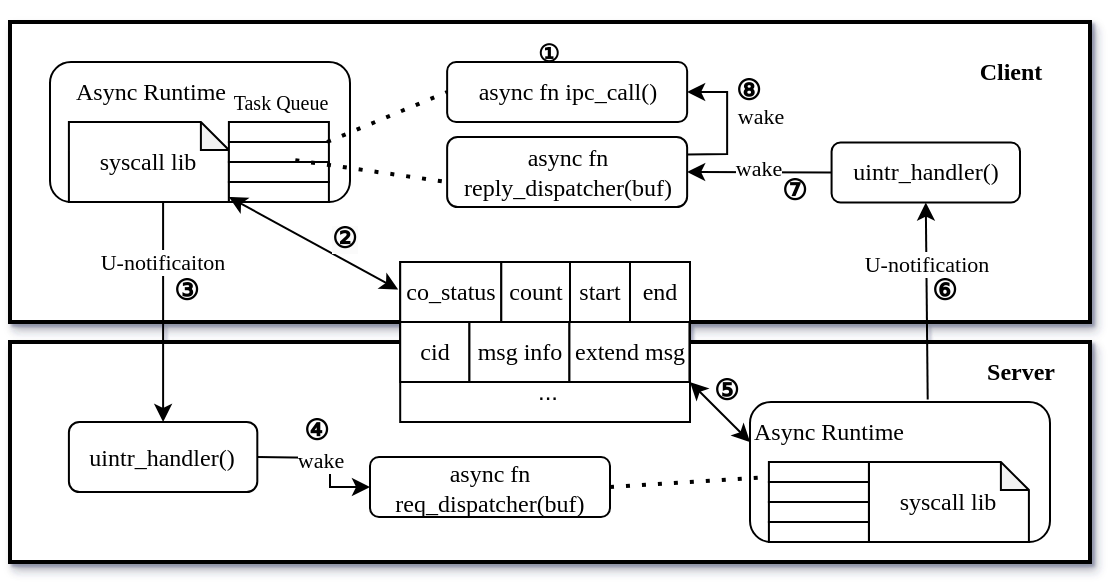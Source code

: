 <mxfile version="26.0.16">
  <diagram name="第 1 页" id="HJdR2ewPqc4SO0az2n2Y">
    <mxGraphModel dx="781" dy="-3665" grid="1" gridSize="10" guides="1" tooltips="1" connect="1" arrows="1" fold="1" page="1" pageScale="1" pageWidth="1169" pageHeight="827" background="#ffffff" math="0" shadow="1">
      <root>
        <mxCell id="0" />
        <mxCell id="1" parent="0" />
        <mxCell id="B-JMvFTmKCqjfrojI3Oj-154" value="" style="rounded=0;whiteSpace=wrap;html=1;strokeWidth=2;container=0;shadow=1;" parent="1" vertex="1">
          <mxGeometry x="40" y="4530" width="540" height="150" as="geometry" />
        </mxCell>
        <mxCell id="B-JMvFTmKCqjfrojI3Oj-155" value="&lt;font face=&quot;Times New Roman&quot;&gt;&lt;b&gt;Client&lt;/b&gt;&lt;/font&gt;" style="text;html=1;align=center;verticalAlign=middle;resizable=0;points=[];autosize=1;strokeColor=none;fillColor=none;" parent="1" vertex="1">
          <mxGeometry x="515" y="4540.25" width="50" height="30" as="geometry" />
        </mxCell>
        <mxCell id="B-JMvFTmKCqjfrojI3Oj-156" value="" style="rounded=0;whiteSpace=wrap;html=1;strokeWidth=2;container=0;shadow=1;" parent="1" vertex="1">
          <mxGeometry x="40" y="4690" width="540" height="110" as="geometry" />
        </mxCell>
        <mxCell id="B-JMvFTmKCqjfrojI3Oj-157" value="&lt;font face=&quot;Times New Roman&quot;&gt;&lt;b&gt;Server&lt;/b&gt;&lt;/font&gt;" style="text;html=1;align=center;verticalAlign=middle;resizable=0;points=[];autosize=1;strokeColor=none;fillColor=none;" parent="1" vertex="1">
          <mxGeometry x="515" y="4690" width="60" height="30" as="geometry" />
        </mxCell>
        <mxCell id="B-JMvFTmKCqjfrojI3Oj-160" value="&lt;font face=&quot;Times New Roman&quot;&gt;async fn ipc_call()&lt;/font&gt;" style="rounded=1;whiteSpace=wrap;html=1;" parent="1" vertex="1">
          <mxGeometry x="258.57" y="4550" width="120" height="30" as="geometry" />
        </mxCell>
        <mxCell id="B-JMvFTmKCqjfrojI3Oj-161" value="" style="rounded=1;whiteSpace=wrap;html=1;" parent="1" vertex="1">
          <mxGeometry x="60.0" y="4550" width="150" height="70" as="geometry" />
        </mxCell>
        <mxCell id="B-JMvFTmKCqjfrojI3Oj-162" value="&lt;font face=&quot;Times New Roman&quot;&gt;async fn reply_dispatcher(buf)&lt;/font&gt;" style="rounded=1;whiteSpace=wrap;html=1;" parent="1" vertex="1">
          <mxGeometry x="258.57" y="4587.5" width="120" height="35" as="geometry" />
        </mxCell>
        <mxCell id="B-JMvFTmKCqjfrojI3Oj-189" value="&lt;font face=&quot;Times New Roman&quot;&gt;Async Runtime&lt;/font&gt;" style="text;html=1;align=center;verticalAlign=middle;resizable=0;points=[];autosize=1;strokeColor=none;fillColor=none;" parent="1" vertex="1">
          <mxGeometry x="60.0" y="4550" width="100" height="30" as="geometry" />
        </mxCell>
        <mxCell id="B-JMvFTmKCqjfrojI3Oj-190" value="&lt;font face=&quot;Times New Roman&quot;&gt;uintr_handler()&lt;/font&gt;" style="rounded=1;whiteSpace=wrap;html=1;" parent="1" vertex="1">
          <mxGeometry x="450.79" y="4590.25" width="94.21" height="30" as="geometry" />
        </mxCell>
        <mxCell id="B-JMvFTmKCqjfrojI3Oj-192" value="&lt;div&gt;&lt;font face=&quot;Times New Roman&quot;&gt;uintr_handler()&lt;/font&gt;&lt;/div&gt;" style="rounded=1;whiteSpace=wrap;html=1;" parent="1" vertex="1">
          <mxGeometry x="69.45" y="4730" width="94.21" height="35" as="geometry" />
        </mxCell>
        <mxCell id="B-JMvFTmKCqjfrojI3Oj-193" value="" style="endArrow=classic;html=1;rounded=0;exitX=0.377;exitY=1.005;exitDx=0;exitDy=0;exitPerimeter=0;entryX=0.5;entryY=0;entryDx=0;entryDy=0;" parent="1" source="B-JMvFTmKCqjfrojI3Oj-161" target="B-JMvFTmKCqjfrojI3Oj-192" edge="1">
          <mxGeometry width="50" height="50" relative="1" as="geometry">
            <mxPoint x="330" y="4750" as="sourcePoint" />
            <mxPoint x="147" y="4730" as="targetPoint" />
          </mxGeometry>
        </mxCell>
        <mxCell id="B-JMvFTmKCqjfrojI3Oj-194" value="&lt;font face=&quot;Times New Roman&quot;&gt;U-notificaiton&lt;/font&gt;" style="edgeLabel;html=1;align=center;verticalAlign=middle;resizable=0;points=[];" parent="B-JMvFTmKCqjfrojI3Oj-193" vertex="1" connectable="0">
          <mxGeometry x="-0.468" y="-1" relative="1" as="geometry">
            <mxPoint as="offset" />
          </mxGeometry>
        </mxCell>
        <mxCell id="B-JMvFTmKCqjfrojI3Oj-196" value="&lt;font face=&quot;Times New Roman&quot;&gt;async fn req_&lt;/font&gt;&lt;span style=&quot;font-family: &amp;quot;Times New Roman&amp;quot;;&quot;&gt;dispatcher&lt;/span&gt;&lt;font face=&quot;Times New Roman&quot;&gt;(buf)&lt;/font&gt;" style="rounded=1;whiteSpace=wrap;html=1;" parent="1" vertex="1">
          <mxGeometry x="220.0" y="4747.5" width="120" height="30" as="geometry" />
        </mxCell>
        <mxCell id="B-JMvFTmKCqjfrojI3Oj-198" value="&lt;font face=&quot;Times New Roman&quot;&gt;syscall lib&lt;/font&gt;" style="shape=note;whiteSpace=wrap;html=1;backgroundOutline=1;darkOpacity=0.05;size=14;" parent="1" vertex="1">
          <mxGeometry x="69.45" y="4580" width="80" height="40" as="geometry" />
        </mxCell>
        <mxCell id="B-JMvFTmKCqjfrojI3Oj-204" value="" style="rounded=0;whiteSpace=wrap;html=1;" parent="1" vertex="1">
          <mxGeometry x="149.45" y="4580" width="50" height="10" as="geometry" />
        </mxCell>
        <mxCell id="B-JMvFTmKCqjfrojI3Oj-205" value="" style="rounded=0;whiteSpace=wrap;html=1;" parent="1" vertex="1">
          <mxGeometry x="149.45" y="4590" width="50" height="10" as="geometry" />
        </mxCell>
        <mxCell id="B-JMvFTmKCqjfrojI3Oj-206" value="" style="rounded=0;whiteSpace=wrap;html=1;" parent="1" vertex="1">
          <mxGeometry x="149.45" y="4600" width="50" height="10" as="geometry" />
        </mxCell>
        <mxCell id="B-JMvFTmKCqjfrojI3Oj-207" value="" style="rounded=0;whiteSpace=wrap;html=1;" parent="1" vertex="1">
          <mxGeometry x="149.45" y="4610" width="50" height="10" as="geometry" />
        </mxCell>
        <mxCell id="B-JMvFTmKCqjfrojI3Oj-208" value="&lt;font style=&quot;font-size: 10px;&quot; face=&quot;Times New Roman&quot;&gt;Task Queue&lt;/font&gt;" style="text;html=1;align=center;verticalAlign=middle;resizable=0;points=[];autosize=1;strokeColor=none;fillColor=none;" parent="1" vertex="1">
          <mxGeometry x="140" y="4555" width="70" height="30" as="geometry" />
        </mxCell>
        <mxCell id="B-JMvFTmKCqjfrojI3Oj-209" value="" style="rounded=1;whiteSpace=wrap;html=1;" parent="1" vertex="1">
          <mxGeometry x="410" y="4720" width="150" height="70" as="geometry" />
        </mxCell>
        <mxCell id="B-JMvFTmKCqjfrojI3Oj-210" value="&lt;font face=&quot;Times New Roman&quot;&gt;Async Runtime&lt;/font&gt;" style="text;html=1;align=center;verticalAlign=middle;resizable=0;points=[];autosize=1;strokeColor=none;fillColor=none;" parent="1" vertex="1">
          <mxGeometry x="399.45" y="4720" width="100" height="30" as="geometry" />
        </mxCell>
        <mxCell id="B-JMvFTmKCqjfrojI3Oj-211" value="&lt;font face=&quot;Times New Roman&quot;&gt;syscall lib&lt;/font&gt;" style="shape=note;whiteSpace=wrap;html=1;backgroundOutline=1;darkOpacity=0.05;size=14;" parent="1" vertex="1">
          <mxGeometry x="469.45" y="4750" width="80" height="40" as="geometry" />
        </mxCell>
        <mxCell id="B-JMvFTmKCqjfrojI3Oj-212" value="" style="rounded=0;whiteSpace=wrap;html=1;" parent="1" vertex="1">
          <mxGeometry x="419.45" y="4750" width="50" height="10" as="geometry" />
        </mxCell>
        <mxCell id="B-JMvFTmKCqjfrojI3Oj-213" value="" style="rounded=0;whiteSpace=wrap;html=1;" parent="1" vertex="1">
          <mxGeometry x="419.45" y="4760" width="50" height="10" as="geometry" />
        </mxCell>
        <mxCell id="B-JMvFTmKCqjfrojI3Oj-214" value="" style="rounded=0;whiteSpace=wrap;html=1;" parent="1" vertex="1">
          <mxGeometry x="419.45" y="4770" width="50" height="10" as="geometry" />
        </mxCell>
        <mxCell id="B-JMvFTmKCqjfrojI3Oj-215" value="" style="rounded=0;whiteSpace=wrap;html=1;" parent="1" vertex="1">
          <mxGeometry x="419.45" y="4780" width="50" height="10" as="geometry" />
        </mxCell>
        <mxCell id="B-JMvFTmKCqjfrojI3Oj-217" value="" style="endArrow=classic;html=1;rounded=0;exitX=0.994;exitY=-0.043;exitDx=0;exitDy=0;exitPerimeter=0;entryX=0.5;entryY=1;entryDx=0;entryDy=0;" parent="1" source="B-JMvFTmKCqjfrojI3Oj-210" target="B-JMvFTmKCqjfrojI3Oj-190" edge="1">
          <mxGeometry width="50" height="50" relative="1" as="geometry">
            <mxPoint x="330" y="4700" as="sourcePoint" />
            <mxPoint x="380" y="4650" as="targetPoint" />
          </mxGeometry>
        </mxCell>
        <mxCell id="B-JMvFTmKCqjfrojI3Oj-218" value="&lt;font face=&quot;Times New Roman&quot;&gt;U-notification&lt;/font&gt;" style="edgeLabel;html=1;align=center;verticalAlign=middle;resizable=0;points=[];" parent="B-JMvFTmKCqjfrojI3Oj-217" vertex="1" connectable="0">
          <mxGeometry x="0.373" relative="1" as="geometry">
            <mxPoint as="offset" />
          </mxGeometry>
        </mxCell>
        <mxCell id="B-JMvFTmKCqjfrojI3Oj-221" value="" style="endArrow=none;dashed=1;html=1;dashPattern=1 3;strokeWidth=2;rounded=0;entryX=0;entryY=0.5;entryDx=0;entryDy=0;" parent="1" target="B-JMvFTmKCqjfrojI3Oj-160" edge="1">
          <mxGeometry width="50" height="50" relative="1" as="geometry">
            <mxPoint x="198.57" y="4590" as="sourcePoint" />
            <mxPoint x="378.57" y="4630" as="targetPoint" />
          </mxGeometry>
        </mxCell>
        <mxCell id="B-JMvFTmKCqjfrojI3Oj-222" value="" style="endArrow=none;dashed=1;html=1;dashPattern=1 3;strokeWidth=2;rounded=0;exitX=0.664;exitY=-0.089;exitDx=0;exitDy=0;exitPerimeter=0;" parent="1" source="B-JMvFTmKCqjfrojI3Oj-206" edge="1">
          <mxGeometry width="50" height="50" relative="1" as="geometry">
            <mxPoint x="328.57" y="4680" as="sourcePoint" />
            <mxPoint x="258.57" y="4610" as="targetPoint" />
          </mxGeometry>
        </mxCell>
        <mxCell id="B-JMvFTmKCqjfrojI3Oj-223" value="" style="endArrow=none;dashed=1;html=1;dashPattern=1 3;strokeWidth=2;rounded=0;exitX=1;exitY=0.5;exitDx=0;exitDy=0;entryX=0;entryY=0.75;entryDx=0;entryDy=0;" parent="1" source="B-JMvFTmKCqjfrojI3Oj-196" target="B-JMvFTmKCqjfrojI3Oj-212" edge="1">
          <mxGeometry width="50" height="50" relative="1" as="geometry">
            <mxPoint x="359.45" y="4757.5" as="sourcePoint" />
            <mxPoint x="399.45" y="4657.5" as="targetPoint" />
          </mxGeometry>
        </mxCell>
        <mxCell id="B-JMvFTmKCqjfrojI3Oj-226" value="" style="endArrow=classic;html=1;rounded=0;exitX=0;exitY=0.5;exitDx=0;exitDy=0;entryX=1;entryY=0.5;entryDx=0;entryDy=0;" parent="1" source="B-JMvFTmKCqjfrojI3Oj-190" target="B-JMvFTmKCqjfrojI3Oj-162" edge="1">
          <mxGeometry width="50" height="50" relative="1" as="geometry">
            <mxPoint x="328.57" y="4680" as="sourcePoint" />
            <mxPoint x="378.57" y="4630" as="targetPoint" />
          </mxGeometry>
        </mxCell>
        <mxCell id="B-JMvFTmKCqjfrojI3Oj-229" value="&lt;font face=&quot;Times New Roman&quot;&gt;wake&lt;/font&gt;" style="edgeLabel;html=1;align=center;verticalAlign=middle;resizable=0;points=[];" parent="B-JMvFTmKCqjfrojI3Oj-226" vertex="1" connectable="0">
          <mxGeometry x="0.019" y="-2" relative="1" as="geometry">
            <mxPoint as="offset" />
          </mxGeometry>
        </mxCell>
        <mxCell id="B-JMvFTmKCqjfrojI3Oj-230" value="" style="endArrow=classic;html=1;rounded=0;exitX=1;exitY=0.5;exitDx=0;exitDy=0;entryX=0;entryY=0.5;entryDx=0;entryDy=0;" parent="1" source="B-JMvFTmKCqjfrojI3Oj-192" target="B-JMvFTmKCqjfrojI3Oj-196" edge="1">
          <mxGeometry width="50" height="50" relative="1" as="geometry">
            <mxPoint x="330" y="4712.5" as="sourcePoint" />
            <mxPoint x="380" y="4662.5" as="targetPoint" />
            <Array as="points">
              <mxPoint x="200" y="4748" />
              <mxPoint x="200" y="4762.5" />
            </Array>
          </mxGeometry>
        </mxCell>
        <mxCell id="mDEruP-ZMNfajEerkW_--2" value="&lt;font face=&quot;Times New Roman&quot;&gt;wake&lt;/font&gt;" style="edgeLabel;html=1;align=center;verticalAlign=middle;resizable=0;points=[];" parent="B-JMvFTmKCqjfrojI3Oj-230" vertex="1" connectable="0">
          <mxGeometry x="-0.125" y="-1" relative="1" as="geometry">
            <mxPoint as="offset" />
          </mxGeometry>
        </mxCell>
        <mxCell id="B-JMvFTmKCqjfrojI3Oj-232" value="" style="endArrow=classic;html=1;rounded=0;exitX=1;exitY=0.25;exitDx=0;exitDy=0;entryX=1;entryY=0.5;entryDx=0;entryDy=0;" parent="1" source="B-JMvFTmKCqjfrojI3Oj-162" target="B-JMvFTmKCqjfrojI3Oj-160" edge="1">
          <mxGeometry width="50" height="50" relative="1" as="geometry">
            <mxPoint x="328.57" y="4680" as="sourcePoint" />
            <mxPoint x="378.57" y="4630" as="targetPoint" />
            <Array as="points">
              <mxPoint x="398.57" y="4596" />
              <mxPoint x="398.57" y="4565" />
            </Array>
          </mxGeometry>
        </mxCell>
        <mxCell id="B-JMvFTmKCqjfrojI3Oj-233" value="&lt;font face=&quot;Times New Roman&quot;&gt;wake&lt;/font&gt;" style="edgeLabel;html=1;align=center;verticalAlign=middle;resizable=0;points=[];" parent="B-JMvFTmKCqjfrojI3Oj-232" vertex="1" connectable="0">
          <mxGeometry x="0.099" relative="1" as="geometry">
            <mxPoint x="16" as="offset" />
          </mxGeometry>
        </mxCell>
        <mxCell id="uf0-_T7T-mCnK8aiK6UU-66" value="" style="rounded=0;whiteSpace=wrap;html=1;" parent="1" vertex="1">
          <mxGeometry x="235.1" y="4650" width="144.9" height="80" as="geometry" />
        </mxCell>
        <mxCell id="mDEruP-ZMNfajEerkW_--67" value="" style="endArrow=classic;startArrow=classic;html=1;rounded=0;exitX=0;exitY=0.75;exitDx=0;exitDy=0;entryX=-0.007;entryY=0.172;entryDx=0;entryDy=0;entryPerimeter=0;" parent="1" source="B-JMvFTmKCqjfrojI3Oj-207" target="uf0-_T7T-mCnK8aiK6UU-66" edge="1">
          <mxGeometry width="50" height="50" relative="1" as="geometry">
            <mxPoint x="260" y="4750" as="sourcePoint" />
            <mxPoint x="310" y="4700" as="targetPoint" />
          </mxGeometry>
        </mxCell>
        <mxCell id="mDEruP-ZMNfajEerkW_--68" value="" style="endArrow=classic;startArrow=classic;html=1;rounded=0;exitX=0.106;exitY=0.667;exitDx=0;exitDy=0;exitPerimeter=0;entryX=1;entryY=0.75;entryDx=0;entryDy=0;" parent="1" source="B-JMvFTmKCqjfrojI3Oj-210" target="uf0-_T7T-mCnK8aiK6UU-66" edge="1">
          <mxGeometry width="50" height="50" relative="1" as="geometry">
            <mxPoint x="159" y="4628" as="sourcePoint" />
            <mxPoint x="340" y="4720" as="targetPoint" />
          </mxGeometry>
        </mxCell>
        <mxCell id="TMH4U7KAxytEghE9K6ye-1" value="&lt;font face=&quot;Times New Roman&quot;&gt;co_status&lt;/font&gt;" style="rounded=0;whiteSpace=wrap;html=1;" parent="1" vertex="1">
          <mxGeometry x="235.1" y="4650" width="50.55" height="30" as="geometry" />
        </mxCell>
        <mxCell id="TMH4U7KAxytEghE9K6ye-2" value="&lt;font face=&quot;Times New Roman&quot;&gt;count&lt;/font&gt;" style="rounded=0;whiteSpace=wrap;html=1;" parent="1" vertex="1">
          <mxGeometry x="285.65" y="4650" width="34.35" height="30" as="geometry" />
        </mxCell>
        <mxCell id="TMH4U7KAxytEghE9K6ye-3" value="&lt;font face=&quot;Times New Roman&quot;&gt;start&lt;/font&gt;" style="rounded=0;whiteSpace=wrap;html=1;" parent="1" vertex="1">
          <mxGeometry x="320" y="4650" width="30" height="30" as="geometry" />
        </mxCell>
        <mxCell id="TMH4U7KAxytEghE9K6ye-5" value="&lt;font face=&quot;Times New Roman&quot;&gt;end&lt;/font&gt;" style="rounded=0;whiteSpace=wrap;html=1;" parent="1" vertex="1">
          <mxGeometry x="350" y="4650" width="30" height="30" as="geometry" />
        </mxCell>
        <mxCell id="TMH4U7KAxytEghE9K6ye-6" value="&lt;font face=&quot;Times New Roman&quot;&gt;cid&lt;/font&gt;" style="rounded=0;whiteSpace=wrap;html=1;" parent="1" vertex="1">
          <mxGeometry x="235.1" y="4680" width="34.62" height="30" as="geometry" />
        </mxCell>
        <mxCell id="TMH4U7KAxytEghE9K6ye-7" value="&lt;font face=&quot;Times New Roman&quot;&gt;msg info&lt;/font&gt;" style="rounded=0;whiteSpace=wrap;html=1;" parent="1" vertex="1">
          <mxGeometry x="269.72" y="4680" width="50" height="30" as="geometry" />
        </mxCell>
        <mxCell id="TMH4U7KAxytEghE9K6ye-8" value="&lt;font face=&quot;Times New Roman&quot;&gt;extend msg&lt;/font&gt;" style="rounded=0;whiteSpace=wrap;html=1;" parent="1" vertex="1">
          <mxGeometry x="319.72" y="4680" width="60" height="30" as="geometry" />
        </mxCell>
        <mxCell id="TMH4U7KAxytEghE9K6ye-10" value="..." style="text;html=1;align=center;verticalAlign=middle;whiteSpace=wrap;rounded=0;" parent="1" vertex="1">
          <mxGeometry x="277.55" y="4700" width="62.45" height="30" as="geometry" />
        </mxCell>
        <mxCell id="SCVAhH3JE8W4UUYyegp5-2" value="&lt;p class=&quot;MsoListParagraph&quot; style=&quot;margin-left:18.0pt;text-indent:0cm;mso-char-indent-count:&#xa;0;line-height:12.0pt&quot;&gt;&lt;b&gt;&lt;span style=&quot;mso-bidi-font-size:10.5pt;font-family:黑体;mso-hansi-font-family:&amp;quot;Times New Roman&amp;quot;;&#xa;mso-no-proof:yes&quot;&gt;①&lt;/span&gt;&lt;/b&gt;&lt;b&gt;&lt;span lang=&quot;EN-US&quot; style=&quot;mso-bidi-font-size:10.5pt;font-family:黑体;mso-hansi-font-family:&#xa;&amp;quot;Times New Roman&amp;quot;&quot;&gt;&lt;/span&gt;&lt;/b&gt;&lt;/p&gt;" style="text;whiteSpace=wrap;html=1;" vertex="1" parent="1">
          <mxGeometry x="277.55" y="4519" width="70" height="60" as="geometry" />
        </mxCell>
        <mxCell id="SCVAhH3JE8W4UUYyegp5-3" value="&lt;br style=&quot;forced-color-adjust: none; color: rgb(0, 0, 0); font-family: Helvetica; font-size: 12px; font-style: normal; font-variant-ligatures: normal; font-variant-caps: normal; font-weight: 400; letter-spacing: normal; orphans: 2; text-align: center; text-indent: 0px; text-transform: none; widows: 2; word-spacing: 0px; -webkit-text-stroke-width: 0px; white-space: normal; background-color: rgb(251, 251, 251); text-decoration-thickness: initial; text-decoration-style: initial; text-decoration-color: initial;&quot;&gt;&lt;b style=&quot;forced-color-adjust: none; color: rgb(0, 0, 0); font-family: Helvetica; font-size: 12px; font-style: normal; font-variant-ligatures: normal; font-variant-caps: normal; letter-spacing: normal; orphans: 2; text-align: center; text-indent: 0px; text-transform: none; widows: 2; word-spacing: 0px; -webkit-text-stroke-width: 0px; white-space: normal; background-color: rgb(251, 251, 251); text-decoration-thickness: initial; text-decoration-style: initial; text-decoration-color: initial;&quot;&gt;&lt;span style=&quot;forced-color-adjust: none; font-size: 10.5pt; font-family: 黑体;&quot;&gt;②&lt;/span&gt;&lt;/b&gt;&lt;br style=&quot;forced-color-adjust: none; color: rgb(0, 0, 0); font-family: Helvetica; font-size: 12px; font-style: normal; font-variant-ligatures: normal; font-variant-caps: normal; font-weight: 400; letter-spacing: normal; orphans: 2; text-align: center; text-indent: 0px; text-transform: none; widows: 2; word-spacing: 0px; -webkit-text-stroke-width: 0px; white-space: normal; background-color: rgb(251, 251, 251); text-decoration-thickness: initial; text-decoration-style: initial; text-decoration-color: initial;&quot;&gt;&lt;br style=&quot;forced-color-adjust: none; color: rgb(0, 0, 0); font-family: Helvetica; font-size: 12px; font-style: normal; font-variant-ligatures: normal; font-variant-caps: normal; font-weight: 400; letter-spacing: normal; orphans: 2; text-align: center; text-indent: 0px; text-transform: none; widows: 2; word-spacing: 0px; -webkit-text-stroke-width: 0px; white-space: normal; background-color: rgb(251, 251, 251); text-decoration-thickness: initial; text-decoration-style: initial; text-decoration-color: initial;&quot;&gt;&lt;br style=&quot;forced-color-adjust: none; color: rgb(0, 0, 0); font-family: Helvetica; font-size: 12px; font-style: normal; font-variant-ligatures: normal; font-variant-caps: normal; font-weight: 400; letter-spacing: normal; orphans: 2; text-align: center; text-indent: 0px; text-transform: none; widows: 2; word-spacing: 0px; -webkit-text-stroke-width: 0px; white-space: normal; background-color: rgb(251, 251, 251); text-decoration-thickness: initial; text-decoration-style: initial; text-decoration-color: initial;&quot;&gt;" style="text;whiteSpace=wrap;html=1;" vertex="1" parent="1">
          <mxGeometry x="199.45" y="4610" width="50" height="80" as="geometry" />
        </mxCell>
        <mxCell id="SCVAhH3JE8W4UUYyegp5-4" value="&lt;b&gt;&lt;span style=&quot;font-size:10.5pt;font-family:黑体;mso-hansi-font-family:&amp;quot;Times New Roman&amp;quot;;&#xa;mso-bidi-font-family:&amp;quot;Times New Roman&amp;quot;;mso-font-kerning:1.0pt;mso-ansi-language:&#xa;EN-US;mso-fareast-language:ZH-CN;mso-bidi-language:AR-SA;mso-no-proof:yes&quot;&gt;③&lt;/span&gt;&lt;/b&gt;" style="text;whiteSpace=wrap;html=1;" vertex="1" parent="1">
          <mxGeometry x="120" y="4650" width="50" height="40" as="geometry" />
        </mxCell>
        <mxCell id="SCVAhH3JE8W4UUYyegp5-5" value="&lt;b&gt;&lt;span style=&quot;font-size:10.5pt;font-family:黑体;mso-hansi-font-family:&amp;quot;Times New Roman&amp;quot;;&#xa;mso-bidi-font-family:&amp;quot;Times New Roman&amp;quot;;mso-font-kerning:1.0pt;mso-ansi-language:&#xa;EN-US;mso-fareast-language:ZH-CN;mso-bidi-language:AR-SA;mso-no-proof:yes&quot;&gt;④&lt;/span&gt;&lt;/b&gt;" style="text;whiteSpace=wrap;html=1;" vertex="1" parent="1">
          <mxGeometry x="185.1" y="4720" width="50" height="40" as="geometry" />
        </mxCell>
        <mxCell id="SCVAhH3JE8W4UUYyegp5-8" value="&lt;b&gt;&lt;span style=&quot;font-size:10.5pt;font-family:黑体;mso-hansi-font-family:&amp;quot;Times New Roman&amp;quot;;&#xa;mso-bidi-font-family:&amp;quot;Times New Roman&amp;quot;;mso-font-kerning:1.0pt;mso-ansi-language:&#xa;EN-US;mso-fareast-language:ZH-CN;mso-bidi-language:AR-SA;mso-no-proof:yes&quot;&gt;⑤&lt;/span&gt;&lt;/b&gt;" style="text;whiteSpace=wrap;html=1;" vertex="1" parent="1">
          <mxGeometry x="390" y="4700" width="50" height="40" as="geometry" />
        </mxCell>
        <mxCell id="SCVAhH3JE8W4UUYyegp5-9" value="&lt;b&gt;&lt;span style=&quot;font-size:10.5pt;font-family:黑体;mso-hansi-font-family:&amp;quot;Times New Roman&amp;quot;;&#xa;mso-bidi-font-family:&amp;quot;Times New Roman&amp;quot;;mso-font-kerning:1.0pt;mso-ansi-language:&#xa;EN-US;mso-fareast-language:ZH-CN;mso-bidi-language:AR-SA;mso-no-proof:yes&quot;&gt;⑥&lt;/span&gt;&lt;/b&gt;" style="text;whiteSpace=wrap;html=1;" vertex="1" parent="1">
          <mxGeometry x="499.45" y="4650" width="50" height="40" as="geometry" />
        </mxCell>
        <mxCell id="SCVAhH3JE8W4UUYyegp5-12" value="&lt;b&gt;&lt;span style=&quot;font-size:10.5pt;font-family:黑体;mso-hansi-font-family:&amp;quot;Times New Roman&amp;quot;;&#xa;mso-bidi-font-family:&amp;quot;Times New Roman&amp;quot;;mso-font-kerning:1.0pt;mso-ansi-language:&#xa;EN-US;mso-fareast-language:ZH-CN;mso-bidi-language:AR-SA;mso-no-proof:yes&quot;&gt;⑦&lt;/span&gt;&lt;/b&gt;" style="text;whiteSpace=wrap;html=1;" vertex="1" parent="1">
          <mxGeometry x="424.45" y="4600" width="50" height="40" as="geometry" />
        </mxCell>
        <mxCell id="SCVAhH3JE8W4UUYyegp5-13" value="&lt;b&gt;&lt;span style=&quot;font-size:10.5pt;font-family:黑体;mso-hansi-font-family:&amp;quot;Times New Roman&amp;quot;;&#xa;mso-bidi-font-family:&amp;quot;Times New Roman&amp;quot;;mso-font-kerning:1.0pt;mso-ansi-language:&#xa;EN-US;mso-fareast-language:ZH-CN;mso-bidi-language:AR-SA;mso-no-proof:yes&quot;&gt;⑧&lt;/span&gt;&lt;/b&gt;" style="text;whiteSpace=wrap;html=1;" vertex="1" parent="1">
          <mxGeometry x="400.79" y="4550" width="50" height="40" as="geometry" />
        </mxCell>
      </root>
    </mxGraphModel>
  </diagram>
</mxfile>
